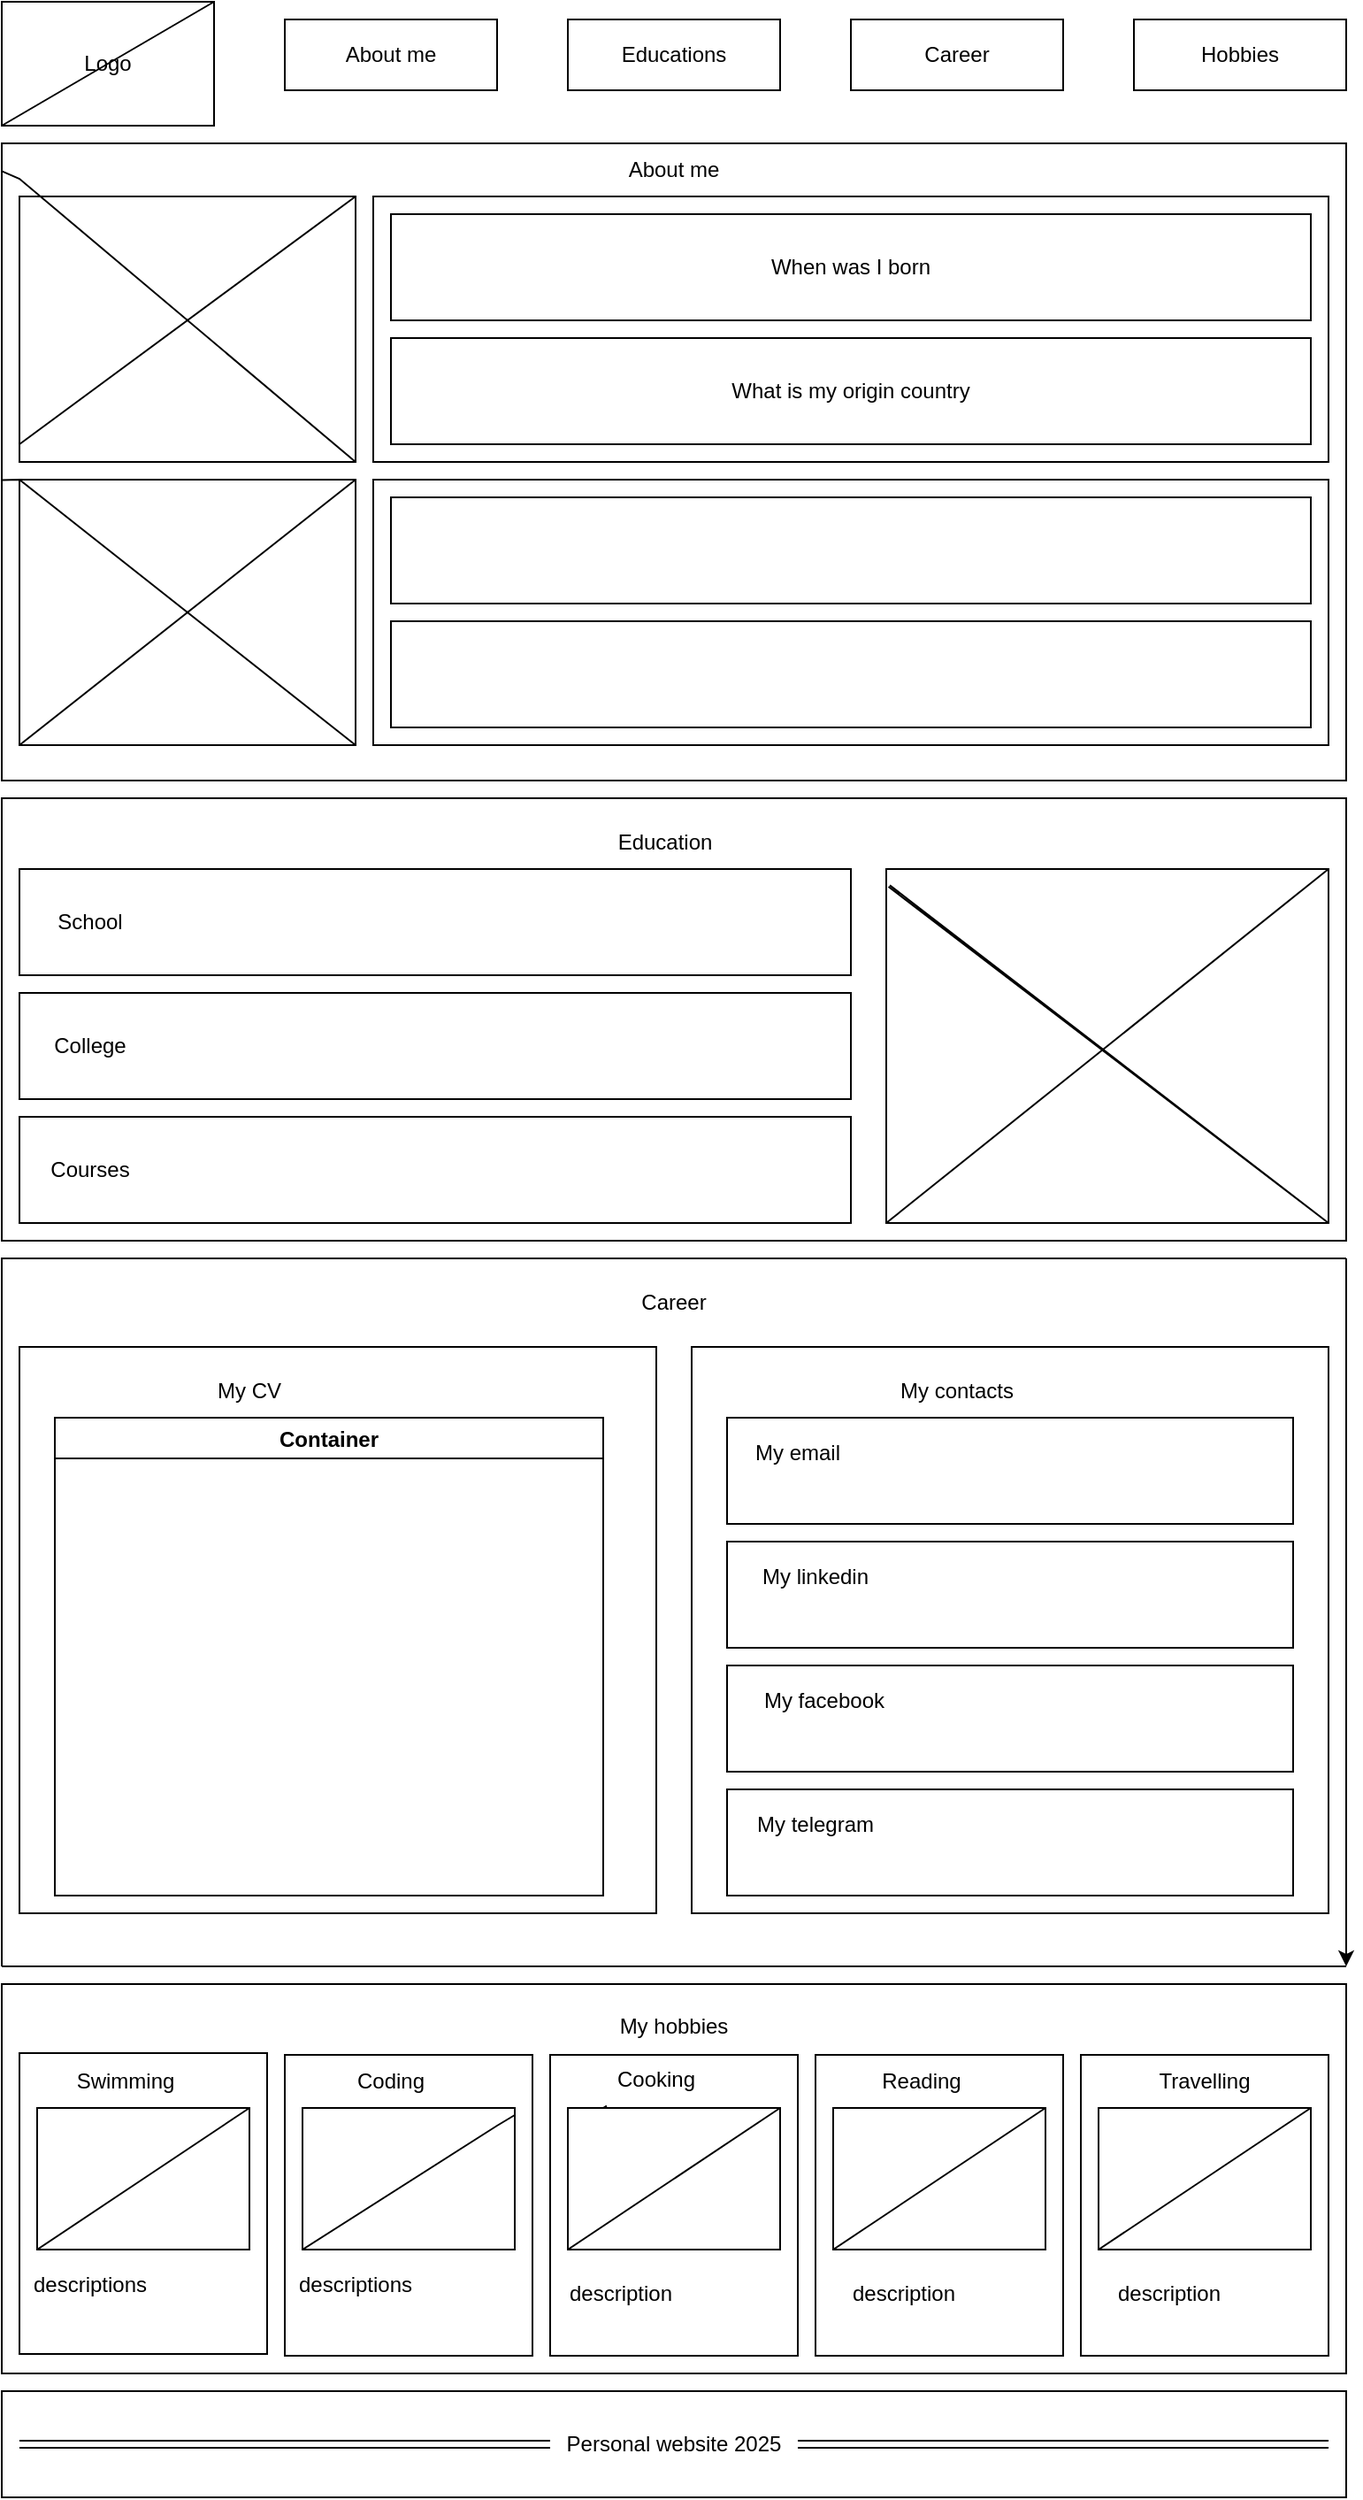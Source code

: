 <mxfile version="26.0.11">
  <diagram name="Page-1" id="1Pl1hgx2iPx2ZDBzJfBI">
    <mxGraphModel dx="1042" dy="613" grid="1" gridSize="10" guides="1" tooltips="1" connect="1" arrows="1" fold="1" page="1" pageScale="1" pageWidth="827" pageHeight="1169" math="0" shadow="0">
      <root>
        <mxCell id="0" />
        <mxCell id="1" parent="0" />
        <mxCell id="rXCvSqQMn9d65g6Ew-_7-1" value="Logo" style="rounded=0;whiteSpace=wrap;html=1;" parent="1" vertex="1">
          <mxGeometry x="40" y="10" width="120" height="70" as="geometry" />
        </mxCell>
        <mxCell id="rXCvSqQMn9d65g6Ew-_7-3" value="About me" style="rounded=0;whiteSpace=wrap;html=1;" parent="1" vertex="1">
          <mxGeometry x="200" y="20" width="120" height="40" as="geometry" />
        </mxCell>
        <mxCell id="rXCvSqQMn9d65g6Ew-_7-4" value="Educations" style="rounded=0;whiteSpace=wrap;html=1;" parent="1" vertex="1">
          <mxGeometry x="360" y="20" width="120" height="40" as="geometry" />
        </mxCell>
        <mxCell id="rXCvSqQMn9d65g6Ew-_7-5" value="Career" style="rounded=0;whiteSpace=wrap;html=1;" parent="1" vertex="1">
          <mxGeometry x="520" y="20" width="120" height="40" as="geometry" />
        </mxCell>
        <mxCell id="rXCvSqQMn9d65g6Ew-_7-7" value="Hobbies" style="rounded=0;whiteSpace=wrap;html=1;" parent="1" vertex="1">
          <mxGeometry x="680" y="20" width="120" height="40" as="geometry" />
        </mxCell>
        <mxCell id="rXCvSqQMn9d65g6Ew-_7-8" value="" style="rounded=0;whiteSpace=wrap;html=1;" parent="1" vertex="1">
          <mxGeometry x="40" y="90" width="760" height="360" as="geometry" />
        </mxCell>
        <mxCell id="rXCvSqQMn9d65g6Ew-_7-9" value="" style="rounded=0;whiteSpace=wrap;html=1;" parent="1" vertex="1">
          <mxGeometry x="50" y="120" width="190" height="150" as="geometry" />
        </mxCell>
        <mxCell id="rXCvSqQMn9d65g6Ew-_7-10" value="" style="rounded=0;whiteSpace=wrap;html=1;" parent="1" vertex="1">
          <mxGeometry x="50" y="280" width="190" height="150" as="geometry" />
        </mxCell>
        <mxCell id="rXCvSqQMn9d65g6Ew-_7-11" value="" style="endArrow=none;html=1;rounded=0;entryX=1;entryY=0;entryDx=0;entryDy=0;" parent="1" target="rXCvSqQMn9d65g6Ew-_7-1" edge="1">
          <mxGeometry width="50" height="50" relative="1" as="geometry">
            <mxPoint x="40" y="80" as="sourcePoint" />
            <mxPoint x="90" y="30" as="targetPoint" />
          </mxGeometry>
        </mxCell>
        <mxCell id="rXCvSqQMn9d65g6Ew-_7-13" value="" style="endArrow=none;html=1;rounded=0;entryX=1;entryY=0;entryDx=0;entryDy=0;" parent="1" target="rXCvSqQMn9d65g6Ew-_7-9" edge="1">
          <mxGeometry width="50" height="50" relative="1" as="geometry">
            <mxPoint x="50" y="260" as="sourcePoint" />
            <mxPoint x="100" y="210" as="targetPoint" />
          </mxGeometry>
        </mxCell>
        <mxCell id="rXCvSqQMn9d65g6Ew-_7-14" value="" style="endArrow=none;html=1;rounded=0;entryX=1;entryY=0;entryDx=0;entryDy=0;" parent="1" target="rXCvSqQMn9d65g6Ew-_7-10" edge="1">
          <mxGeometry width="50" height="50" relative="1" as="geometry">
            <mxPoint x="50" y="430" as="sourcePoint" />
            <mxPoint x="100" y="380" as="targetPoint" />
          </mxGeometry>
        </mxCell>
        <mxCell id="rXCvSqQMn9d65g6Ew-_7-15" value="" style="endArrow=none;html=1;rounded=0;entryX=1;entryY=1;entryDx=0;entryDy=0;" parent="1" source="rXCvSqQMn9d65g6Ew-_7-8" target="rXCvSqQMn9d65g6Ew-_7-9" edge="1">
          <mxGeometry width="50" height="50" relative="1" as="geometry">
            <mxPoint x="390" y="340" as="sourcePoint" />
            <mxPoint x="440" y="290" as="targetPoint" />
            <Array as="points">
              <mxPoint x="50" y="110" />
            </Array>
          </mxGeometry>
        </mxCell>
        <mxCell id="rXCvSqQMn9d65g6Ew-_7-16" value="" style="endArrow=none;html=1;rounded=0;entryX=1;entryY=1;entryDx=0;entryDy=0;" parent="1" source="rXCvSqQMn9d65g6Ew-_7-8" target="rXCvSqQMn9d65g6Ew-_7-10" edge="1">
          <mxGeometry width="50" height="50" relative="1" as="geometry">
            <mxPoint x="390" y="340" as="sourcePoint" />
            <mxPoint x="440" y="290" as="targetPoint" />
            <Array as="points">
              <mxPoint x="50" y="280" />
            </Array>
          </mxGeometry>
        </mxCell>
        <mxCell id="rXCvSqQMn9d65g6Ew-_7-17" value="" style="rounded=0;whiteSpace=wrap;html=1;" parent="1" vertex="1">
          <mxGeometry x="250" y="120" width="540" height="150" as="geometry" />
        </mxCell>
        <mxCell id="rXCvSqQMn9d65g6Ew-_7-18" value="Text" style="text;html=1;align=center;verticalAlign=middle;whiteSpace=wrap;rounded=0;" parent="1" vertex="1">
          <mxGeometry x="380" y="300" width="60" height="30" as="geometry" />
        </mxCell>
        <mxCell id="rXCvSqQMn9d65g6Ew-_7-20" value="When was I born" style="rounded=0;whiteSpace=wrap;html=1;" parent="1" vertex="1">
          <mxGeometry x="260" y="130" width="520" height="60" as="geometry" />
        </mxCell>
        <mxCell id="rXCvSqQMn9d65g6Ew-_7-21" value="" style="rounded=0;whiteSpace=wrap;html=1;" parent="1" vertex="1">
          <mxGeometry x="260" y="360" width="500" height="60" as="geometry" />
        </mxCell>
        <mxCell id="rXCvSqQMn9d65g6Ew-_7-22" value="What is my origin country" style="rounded=0;whiteSpace=wrap;html=1;" parent="1" vertex="1">
          <mxGeometry x="260" y="200" width="520" height="60" as="geometry" />
        </mxCell>
        <mxCell id="rXCvSqQMn9d65g6Ew-_7-23" value="" style="rounded=0;whiteSpace=wrap;html=1;" parent="1" vertex="1">
          <mxGeometry x="250" y="280" width="540" height="150" as="geometry" />
        </mxCell>
        <mxCell id="rXCvSqQMn9d65g6Ew-_7-24" value="" style="rounded=0;whiteSpace=wrap;html=1;" parent="1" vertex="1">
          <mxGeometry x="260" y="290" width="500" height="60" as="geometry" />
        </mxCell>
        <mxCell id="rXCvSqQMn9d65g6Ew-_7-25" value="" style="rounded=0;whiteSpace=wrap;html=1;" parent="1" vertex="1">
          <mxGeometry x="260" y="290" width="520" height="60" as="geometry" />
        </mxCell>
        <mxCell id="rXCvSqQMn9d65g6Ew-_7-26" value="" style="rounded=0;whiteSpace=wrap;html=1;" parent="1" vertex="1">
          <mxGeometry x="50" y="470" width="730" height="60" as="geometry" />
        </mxCell>
        <mxCell id="rXCvSqQMn9d65g6Ew-_7-36" style="edgeStyle=orthogonalEdgeStyle;rounded=0;orthogonalLoop=1;jettySize=auto;html=1;exitX=0.5;exitY=1;exitDx=0;exitDy=0;" parent="1" source="rXCvSqQMn9d65g6Ew-_7-27" edge="1">
          <mxGeometry relative="1" as="geometry">
            <mxPoint x="420" y="690" as="targetPoint" />
          </mxGeometry>
        </mxCell>
        <mxCell id="rXCvSqQMn9d65g6Ew-_7-27" value="" style="rounded=0;whiteSpace=wrap;html=1;" parent="1" vertex="1">
          <mxGeometry x="40" y="460" width="760" height="250" as="geometry" />
        </mxCell>
        <mxCell id="rXCvSqQMn9d65g6Ew-_7-28" value="" style="rounded=0;whiteSpace=wrap;html=1;" parent="1" vertex="1">
          <mxGeometry x="260" y="360" width="520" height="60" as="geometry" />
        </mxCell>
        <mxCell id="rXCvSqQMn9d65g6Ew-_7-29" value="Text" style="text;html=1;align=center;verticalAlign=middle;whiteSpace=wrap;rounded=0;" parent="1" vertex="1">
          <mxGeometry x="70" y="515" width="60" height="30" as="geometry" />
        </mxCell>
        <mxCell id="rXCvSqQMn9d65g6Ew-_7-30" value="" style="rounded=0;whiteSpace=wrap;html=1;" parent="1" vertex="1">
          <mxGeometry x="50" y="500" width="470" height="60" as="geometry" />
        </mxCell>
        <mxCell id="rXCvSqQMn9d65g6Ew-_7-31" value="" style="rounded=0;whiteSpace=wrap;html=1;" parent="1" vertex="1">
          <mxGeometry x="50" y="640" width="470" height="60" as="geometry" />
        </mxCell>
        <mxCell id="rXCvSqQMn9d65g6Ew-_7-32" value="" style="rounded=0;whiteSpace=wrap;html=1;" parent="1" vertex="1">
          <mxGeometry x="50" y="570" width="470" height="60" as="geometry" />
        </mxCell>
        <mxCell id="rXCvSqQMn9d65g6Ew-_7-34" style="edgeStyle=orthogonalEdgeStyle;rounded=0;orthogonalLoop=1;jettySize=auto;html=1;exitX=0.5;exitY=1;exitDx=0;exitDy=0;" parent="1" source="rXCvSqQMn9d65g6Ew-_7-1" target="rXCvSqQMn9d65g6Ew-_7-1" edge="1">
          <mxGeometry relative="1" as="geometry" />
        </mxCell>
        <mxCell id="rXCvSqQMn9d65g6Ew-_7-35" value="About me" style="text;html=1;align=center;verticalAlign=middle;whiteSpace=wrap;rounded=0;" parent="1" vertex="1">
          <mxGeometry x="375" y="90" width="90" height="30" as="geometry" />
        </mxCell>
        <mxCell id="rXCvSqQMn9d65g6Ew-_7-37" value="Education" style="text;html=1;align=center;verticalAlign=middle;whiteSpace=wrap;rounded=0;" parent="1" vertex="1">
          <mxGeometry x="385" y="470" width="60" height="30" as="geometry" />
        </mxCell>
        <mxCell id="rXCvSqQMn9d65g6Ew-_7-38" value="School" style="text;html=1;align=center;verticalAlign=middle;whiteSpace=wrap;rounded=0;" parent="1" vertex="1">
          <mxGeometry x="60" y="515" width="60" height="30" as="geometry" />
        </mxCell>
        <mxCell id="rXCvSqQMn9d65g6Ew-_7-39" value="College" style="text;html=1;align=center;verticalAlign=middle;whiteSpace=wrap;rounded=0;" parent="1" vertex="1">
          <mxGeometry x="60" y="585" width="60" height="30" as="geometry" />
        </mxCell>
        <mxCell id="rXCvSqQMn9d65g6Ew-_7-40" value="Courses" style="text;html=1;align=center;verticalAlign=middle;whiteSpace=wrap;rounded=0;" parent="1" vertex="1">
          <mxGeometry x="60" y="655" width="60" height="30" as="geometry" />
        </mxCell>
        <mxCell id="rXCvSqQMn9d65g6Ew-_7-62" style="edgeStyle=orthogonalEdgeStyle;rounded=0;orthogonalLoop=1;jettySize=auto;html=1;exitX=1;exitY=1;exitDx=0;exitDy=0;" parent="1" edge="1">
          <mxGeometry relative="1" as="geometry">
            <mxPoint x="800" y="1120" as="targetPoint" />
            <mxPoint x="800.0" y="1110" as="sourcePoint" />
            <Array as="points">
              <mxPoint x="800" y="720" />
              <mxPoint x="800" y="720" />
            </Array>
          </mxGeometry>
        </mxCell>
        <mxCell id="rXCvSqQMn9d65g6Ew-_7-43" value="Career" style="text;html=1;align=center;verticalAlign=middle;whiteSpace=wrap;rounded=0;" parent="1" vertex="1">
          <mxGeometry x="390" y="730" width="60" height="30" as="geometry" />
        </mxCell>
        <mxCell id="rXCvSqQMn9d65g6Ew-_7-44" value="" style="rounded=0;whiteSpace=wrap;html=1;" parent="1" vertex="1">
          <mxGeometry x="50" y="770" width="360" height="320" as="geometry" />
        </mxCell>
        <mxCell id="rXCvSqQMn9d65g6Ew-_7-46" value="My CV" style="text;html=1;align=center;verticalAlign=middle;whiteSpace=wrap;rounded=0;" parent="1" vertex="1">
          <mxGeometry x="150" y="780" width="60" height="30" as="geometry" />
        </mxCell>
        <mxCell id="rXCvSqQMn9d65g6Ew-_7-48" value="" style="verticalLabelPosition=bottom;verticalAlign=top;html=1;shape=mxgraph.basic.rect;fillColor2=none;strokeWidth=1;size=20;indent=5;" parent="1" vertex="1">
          <mxGeometry x="430" y="770" width="360" height="320" as="geometry" />
        </mxCell>
        <mxCell id="rXCvSqQMn9d65g6Ew-_7-50" value="" style="rounded=0;whiteSpace=wrap;html=1;" parent="1" vertex="1">
          <mxGeometry x="450" y="810" width="320" height="60" as="geometry" />
        </mxCell>
        <mxCell id="rXCvSqQMn9d65g6Ew-_7-51" value="" style="rounded=0;whiteSpace=wrap;html=1;" parent="1" vertex="1">
          <mxGeometry x="40" y="1130" width="760" height="220" as="geometry" />
        </mxCell>
        <mxCell id="rXCvSqQMn9d65g6Ew-_7-52" value="" style="rounded=0;whiteSpace=wrap;html=1;" parent="1" vertex="1">
          <mxGeometry x="450" y="1020" width="320" height="60" as="geometry" />
        </mxCell>
        <mxCell id="rXCvSqQMn9d65g6Ew-_7-53" value="" style="rounded=0;whiteSpace=wrap;html=1;" parent="1" vertex="1">
          <mxGeometry x="450" y="950" width="320" height="60" as="geometry" />
        </mxCell>
        <mxCell id="rXCvSqQMn9d65g6Ew-_7-54" value="" style="rounded=0;whiteSpace=wrap;html=1;" parent="1" vertex="1">
          <mxGeometry x="450" y="880" width="320" height="60" as="geometry" />
        </mxCell>
        <mxCell id="rXCvSqQMn9d65g6Ew-_7-55" value="My contacts" style="text;html=1;align=center;verticalAlign=middle;whiteSpace=wrap;rounded=0;" parent="1" vertex="1">
          <mxGeometry x="540" y="780" width="80" height="30" as="geometry" />
        </mxCell>
        <mxCell id="rXCvSqQMn9d65g6Ew-_7-56" value="My email" style="text;html=1;align=center;verticalAlign=middle;whiteSpace=wrap;rounded=0;" parent="1" vertex="1">
          <mxGeometry x="460" y="815" width="60" height="30" as="geometry" />
        </mxCell>
        <mxCell id="rXCvSqQMn9d65g6Ew-_7-57" value="My linkedin" style="text;html=1;align=center;verticalAlign=middle;whiteSpace=wrap;rounded=0;" parent="1" vertex="1">
          <mxGeometry x="460" y="885" width="80" height="30" as="geometry" />
        </mxCell>
        <mxCell id="rXCvSqQMn9d65g6Ew-_7-58" value="My facebook" style="text;html=1;align=center;verticalAlign=middle;whiteSpace=wrap;rounded=0;" parent="1" vertex="1">
          <mxGeometry x="460" y="955" width="90" height="30" as="geometry" />
        </mxCell>
        <mxCell id="rXCvSqQMn9d65g6Ew-_7-59" value="My telegram" style="text;html=1;align=center;verticalAlign=middle;whiteSpace=wrap;rounded=0;" parent="1" vertex="1">
          <mxGeometry x="460" y="1025" width="80" height="30" as="geometry" />
        </mxCell>
        <mxCell id="rXCvSqQMn9d65g6Ew-_7-61" value="Container" style="swimlane;" parent="1" vertex="1">
          <mxGeometry x="70" y="810" width="310" height="270" as="geometry" />
        </mxCell>
        <mxCell id="rXCvSqQMn9d65g6Ew-_7-63" value="My hobbies" style="text;html=1;align=center;verticalAlign=middle;whiteSpace=wrap;rounded=0;" parent="1" vertex="1">
          <mxGeometry x="380" y="1139" width="80" height="30" as="geometry" />
        </mxCell>
        <mxCell id="rXCvSqQMn9d65g6Ew-_7-64" value="" style="rounded=0;whiteSpace=wrap;html=1;" parent="1" vertex="1">
          <mxGeometry x="50" y="1169" width="140" height="170" as="geometry" />
        </mxCell>
        <mxCell id="rXCvSqQMn9d65g6Ew-_7-65" value="" style="rounded=0;whiteSpace=wrap;html=1;" parent="1" vertex="1">
          <mxGeometry x="200" y="1170" width="140" height="170" as="geometry" />
        </mxCell>
        <mxCell id="rXCvSqQMn9d65g6Ew-_7-66" value="" style="rounded=0;whiteSpace=wrap;html=1;" parent="1" vertex="1">
          <mxGeometry x="350" y="1170" width="140" height="170" as="geometry" />
        </mxCell>
        <mxCell id="rXCvSqQMn9d65g6Ew-_7-67" value="" style="rounded=0;whiteSpace=wrap;html=1;" parent="1" vertex="1">
          <mxGeometry x="500" y="1170" width="140" height="170" as="geometry" />
        </mxCell>
        <mxCell id="rXCvSqQMn9d65g6Ew-_7-68" value="" style="rounded=0;whiteSpace=wrap;html=1;" parent="1" vertex="1">
          <mxGeometry x="650" y="1170" width="140" height="170" as="geometry" />
        </mxCell>
        <mxCell id="rXCvSqQMn9d65g6Ew-_7-69" value="" style="rounded=0;whiteSpace=wrap;html=1;" parent="1" vertex="1">
          <mxGeometry x="360" y="1200" width="120" height="80" as="geometry" />
        </mxCell>
        <mxCell id="rXCvSqQMn9d65g6Ew-_7-70" value="" style="rounded=0;whiteSpace=wrap;html=1;" parent="1" vertex="1">
          <mxGeometry x="40" y="1360" width="760" height="60" as="geometry" />
        </mxCell>
        <mxCell id="rXCvSqQMn9d65g6Ew-_7-72" value="" style="rounded=0;whiteSpace=wrap;html=1;" parent="1" vertex="1">
          <mxGeometry x="510" y="1200" width="120" height="80" as="geometry" />
        </mxCell>
        <mxCell id="rXCvSqQMn9d65g6Ew-_7-73" value="" style="rounded=0;whiteSpace=wrap;html=1;" parent="1" vertex="1">
          <mxGeometry x="660" y="1200" width="120" height="80" as="geometry" />
        </mxCell>
        <mxCell id="rXCvSqQMn9d65g6Ew-_7-74" value="" style="rounded=0;whiteSpace=wrap;html=1;" parent="1" vertex="1">
          <mxGeometry x="210" y="1200" width="120" height="80" as="geometry" />
        </mxCell>
        <mxCell id="rXCvSqQMn9d65g6Ew-_7-75" value="" style="rounded=0;whiteSpace=wrap;html=1;" parent="1" vertex="1">
          <mxGeometry x="60" y="1200" width="120" height="80" as="geometry" />
        </mxCell>
        <mxCell id="rXCvSqQMn9d65g6Ew-_7-78" value="Swimming" style="text;html=1;align=center;verticalAlign=middle;whiteSpace=wrap;rounded=0;" parent="1" vertex="1">
          <mxGeometry x="80" y="1170" width="60" height="30" as="geometry" />
        </mxCell>
        <mxCell id="rXCvSqQMn9d65g6Ew-_7-79" value="Cooking" style="text;html=1;align=center;verticalAlign=middle;whiteSpace=wrap;rounded=0;" parent="1" vertex="1">
          <mxGeometry x="380" y="1169" width="60" height="30" as="geometry" />
        </mxCell>
        <mxCell id="rXCvSqQMn9d65g6Ew-_7-80" value="Coding" style="text;html=1;align=center;verticalAlign=middle;whiteSpace=wrap;rounded=0;" parent="1" vertex="1">
          <mxGeometry x="230" y="1170" width="60" height="30" as="geometry" />
        </mxCell>
        <mxCell id="rXCvSqQMn9d65g6Ew-_7-81" value="Reading" style="text;html=1;align=center;verticalAlign=middle;whiteSpace=wrap;rounded=0;" parent="1" vertex="1">
          <mxGeometry x="530" y="1170" width="60" height="30" as="geometry" />
        </mxCell>
        <mxCell id="rXCvSqQMn9d65g6Ew-_7-82" value="Travelling" style="text;html=1;align=center;verticalAlign=middle;whiteSpace=wrap;rounded=0;" parent="1" vertex="1">
          <mxGeometry x="690" y="1170" width="60" height="30" as="geometry" />
        </mxCell>
        <mxCell id="rXCvSqQMn9d65g6Ew-_7-83" value="" style="endArrow=none;html=1;rounded=0;entryX=0.183;entryY=-0.015;entryDx=0;entryDy=0;entryPerimeter=0;" parent="1" target="rXCvSqQMn9d65g6Ew-_7-69" edge="1">
          <mxGeometry width="50" height="50" relative="1" as="geometry">
            <mxPoint x="380" y="1200" as="sourcePoint" />
            <mxPoint x="430" y="1150" as="targetPoint" />
          </mxGeometry>
        </mxCell>
        <mxCell id="rXCvSqQMn9d65g6Ew-_7-86" value="" style="endArrow=none;html=1;rounded=0;entryX=1;entryY=0;entryDx=0;entryDy=0;" parent="1" target="rXCvSqQMn9d65g6Ew-_7-75" edge="1">
          <mxGeometry width="50" height="50" relative="1" as="geometry">
            <mxPoint x="60" y="1280" as="sourcePoint" />
            <mxPoint x="110" y="1230" as="targetPoint" />
          </mxGeometry>
        </mxCell>
        <mxCell id="rXCvSqQMn9d65g6Ew-_7-87" value="" style="endArrow=none;html=1;rounded=0;" parent="1" target="rXCvSqQMn9d65g6Ew-_7-74" edge="1">
          <mxGeometry width="50" height="50" relative="1" as="geometry">
            <mxPoint x="210" y="1280" as="sourcePoint" />
            <mxPoint x="260" y="1230" as="targetPoint" />
          </mxGeometry>
        </mxCell>
        <mxCell id="rXCvSqQMn9d65g6Ew-_7-88" value="" style="endArrow=none;html=1;rounded=0;" parent="1" target="rXCvSqQMn9d65g6Ew-_7-74" edge="1">
          <mxGeometry width="50" height="50" relative="1" as="geometry">
            <mxPoint x="210" y="1280" as="sourcePoint" />
            <mxPoint x="260" y="1230" as="targetPoint" />
            <Array as="points">
              <mxPoint x="320" y="1210" />
            </Array>
          </mxGeometry>
        </mxCell>
        <mxCell id="rXCvSqQMn9d65g6Ew-_7-89" value="" style="endArrow=none;html=1;rounded=0;" parent="1" target="rXCvSqQMn9d65g6Ew-_7-69" edge="1">
          <mxGeometry width="50" height="50" relative="1" as="geometry">
            <mxPoint x="360" y="1280" as="sourcePoint" />
            <mxPoint x="410" y="1230" as="targetPoint" />
            <Array as="points">
              <mxPoint x="480" y="1200" />
            </Array>
          </mxGeometry>
        </mxCell>
        <mxCell id="rXCvSqQMn9d65g6Ew-_7-90" value="" style="endArrow=none;html=1;rounded=0;entryX=1;entryY=0;entryDx=0;entryDy=0;" parent="1" target="rXCvSqQMn9d65g6Ew-_7-72" edge="1">
          <mxGeometry width="50" height="50" relative="1" as="geometry">
            <mxPoint x="510" y="1280" as="sourcePoint" />
            <mxPoint x="560" y="1230" as="targetPoint" />
          </mxGeometry>
        </mxCell>
        <mxCell id="rXCvSqQMn9d65g6Ew-_7-92" value="" style="endArrow=none;html=1;rounded=0;entryX=1;entryY=0;entryDx=0;entryDy=0;" parent="1" target="rXCvSqQMn9d65g6Ew-_7-73" edge="1">
          <mxGeometry width="50" height="50" relative="1" as="geometry">
            <mxPoint x="660" y="1280" as="sourcePoint" />
            <mxPoint x="710" y="1230" as="targetPoint" />
          </mxGeometry>
        </mxCell>
        <mxCell id="rXCvSqQMn9d65g6Ew-_7-93" value="descriptions" style="text;html=1;align=center;verticalAlign=middle;whiteSpace=wrap;rounded=0;" parent="1" vertex="1">
          <mxGeometry x="60" y="1290" width="60" height="20" as="geometry" />
        </mxCell>
        <mxCell id="rXCvSqQMn9d65g6Ew-_7-94" value="descriptions" style="text;html=1;align=center;verticalAlign=middle;whiteSpace=wrap;rounded=0;" parent="1" vertex="1">
          <mxGeometry x="210" y="1290" width="60" height="20" as="geometry" />
        </mxCell>
        <mxCell id="rXCvSqQMn9d65g6Ew-_7-97" value="description" style="text;html=1;align=center;verticalAlign=middle;whiteSpace=wrap;rounded=0;" parent="1" vertex="1">
          <mxGeometry x="360" y="1290" width="60" height="30" as="geometry" />
        </mxCell>
        <mxCell id="rXCvSqQMn9d65g6Ew-_7-98" value="description" style="text;html=1;align=center;verticalAlign=middle;whiteSpace=wrap;rounded=0;" parent="1" vertex="1">
          <mxGeometry x="520" y="1290" width="60" height="30" as="geometry" />
        </mxCell>
        <mxCell id="rXCvSqQMn9d65g6Ew-_7-99" value="description" style="text;html=1;align=center;verticalAlign=middle;whiteSpace=wrap;rounded=0;" parent="1" vertex="1">
          <mxGeometry x="670" y="1290" width="60" height="30" as="geometry" />
        </mxCell>
        <mxCell id="rXCvSqQMn9d65g6Ew-_7-102" value="Personal website 2025" style="text;html=1;align=center;verticalAlign=middle;whiteSpace=wrap;rounded=0;" parent="1" vertex="1">
          <mxGeometry x="350" y="1375" width="140" height="30" as="geometry" />
        </mxCell>
        <mxCell id="rXCvSqQMn9d65g6Ew-_7-106" value="" style="shape=link;html=1;rounded=0;entryX=0;entryY=0.5;entryDx=0;entryDy=0;" parent="1" target="rXCvSqQMn9d65g6Ew-_7-102" edge="1">
          <mxGeometry width="100" relative="1" as="geometry">
            <mxPoint x="50" y="1390" as="sourcePoint" />
            <mxPoint x="150" y="1390" as="targetPoint" />
          </mxGeometry>
        </mxCell>
        <mxCell id="rXCvSqQMn9d65g6Ew-_7-107" value="" style="shape=link;html=1;rounded=0;" parent="1" edge="1">
          <mxGeometry width="100" relative="1" as="geometry">
            <mxPoint x="490" y="1390" as="sourcePoint" />
            <mxPoint x="790" y="1390" as="targetPoint" />
          </mxGeometry>
        </mxCell>
        <mxCell id="rXCvSqQMn9d65g6Ew-_7-110" value="" style="rounded=0;whiteSpace=wrap;html=1;" parent="1" vertex="1">
          <mxGeometry x="540" y="500" width="250" height="200" as="geometry" />
        </mxCell>
        <mxCell id="rXCvSqQMn9d65g6Ew-_7-112" value="" style="endArrow=none;html=1;rounded=0;entryX=1;entryY=0;entryDx=0;entryDy=0;" parent="1" target="rXCvSqQMn9d65g6Ew-_7-110" edge="1">
          <mxGeometry width="50" height="50" relative="1" as="geometry">
            <mxPoint x="540" y="700" as="sourcePoint" />
            <mxPoint x="590" y="650" as="targetPoint" />
          </mxGeometry>
        </mxCell>
        <mxCell id="rXCvSqQMn9d65g6Ew-_7-113" value="" style="endArrow=none;html=1;rounded=0;entryX=0.008;entryY=0.046;entryDx=0;entryDy=0;entryPerimeter=0;exitX=0.005;exitY=0.05;exitDx=0;exitDy=0;exitPerimeter=0;" parent="1" source="rXCvSqQMn9d65g6Ew-_7-110" target="rXCvSqQMn9d65g6Ew-_7-110" edge="1">
          <mxGeometry width="50" height="50" relative="1" as="geometry">
            <mxPoint x="540" y="550" as="sourcePoint" />
            <mxPoint x="590" y="500" as="targetPoint" />
            <Array as="points">
              <mxPoint x="790" y="700" />
            </Array>
          </mxGeometry>
        </mxCell>
        <mxCell id="rXCvSqQMn9d65g6Ew-_7-116" value="" style="endArrow=none;html=1;rounded=0;" parent="1" edge="1">
          <mxGeometry width="50" height="50" relative="1" as="geometry">
            <mxPoint x="40" y="1120" as="sourcePoint" />
            <mxPoint x="800" y="720" as="targetPoint" />
            <Array as="points">
              <mxPoint x="40" y="720" />
            </Array>
          </mxGeometry>
        </mxCell>
        <mxCell id="rXCvSqQMn9d65g6Ew-_7-118" value="" style="endArrow=none;html=1;rounded=0;" parent="1" edge="1">
          <mxGeometry width="50" height="50" relative="1" as="geometry">
            <mxPoint x="800" y="1120" as="sourcePoint" />
            <mxPoint x="40" y="1120" as="targetPoint" />
          </mxGeometry>
        </mxCell>
      </root>
    </mxGraphModel>
  </diagram>
</mxfile>
